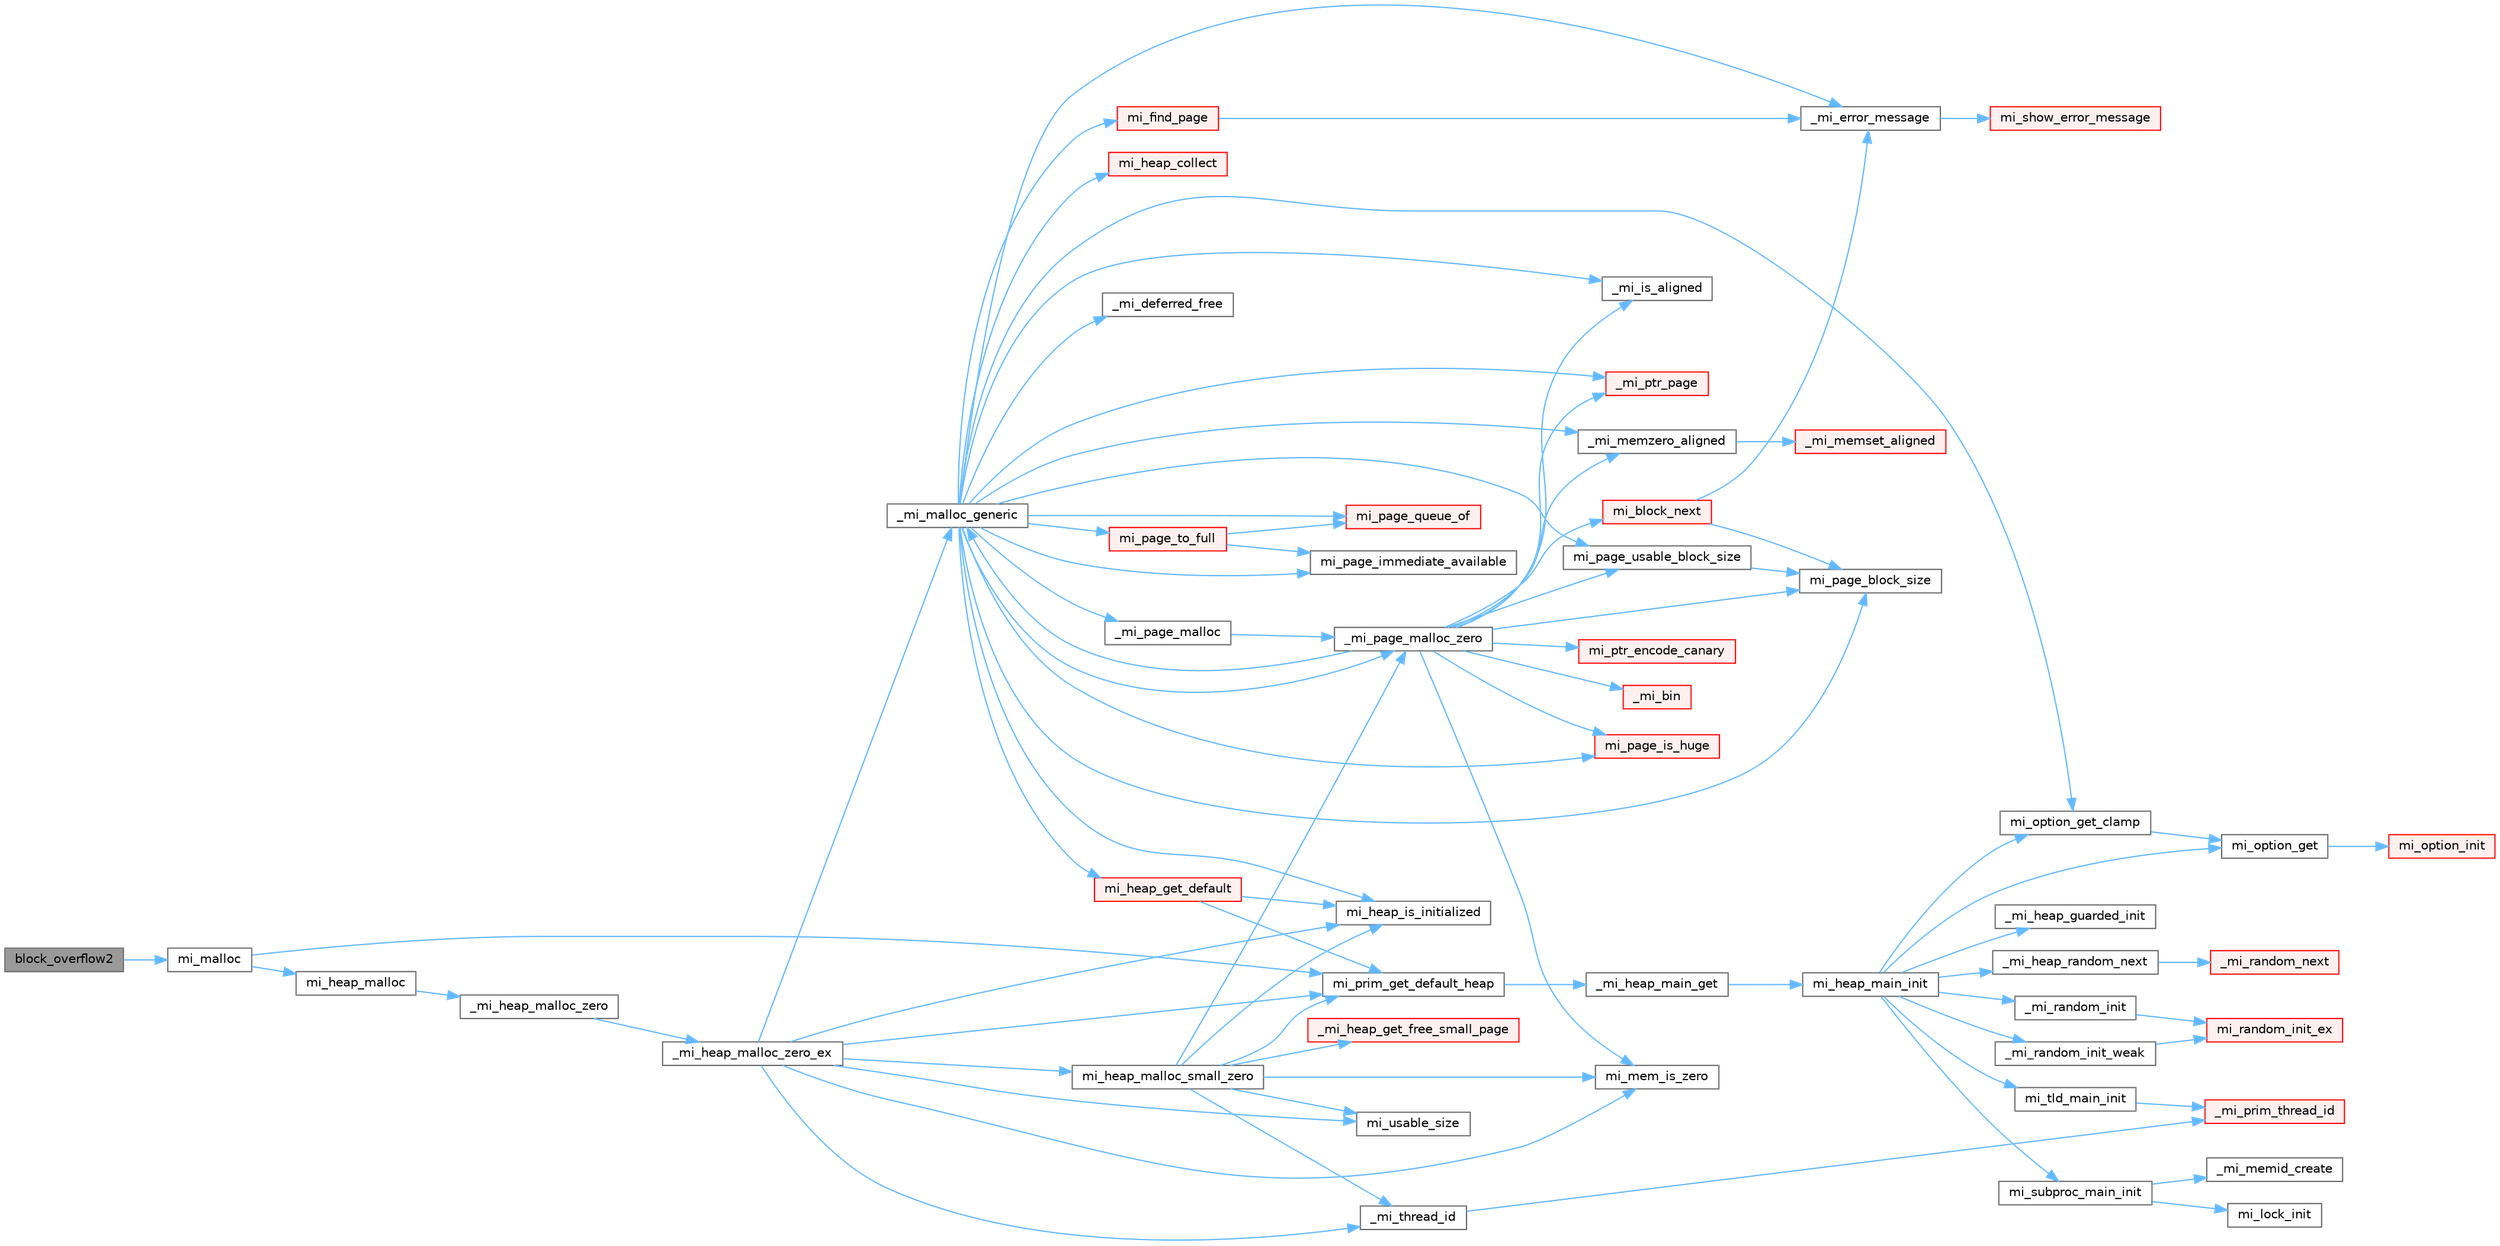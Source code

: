 digraph "block_overflow2"
{
 // LATEX_PDF_SIZE
  bgcolor="transparent";
  edge [fontname=Helvetica,fontsize=10,labelfontname=Helvetica,labelfontsize=10];
  node [fontname=Helvetica,fontsize=10,shape=box,height=0.2,width=0.4];
  rankdir="LR";
  Node1 [id="Node000001",label="block_overflow2",height=0.2,width=0.4,color="gray40", fillcolor="grey60", style="filled", fontcolor="black",tooltip=" "];
  Node1 -> Node2 [id="edge79_Node000001_Node000002",color="steelblue1",style="solid",tooltip=" "];
  Node2 [id="Node000002",label="mi_malloc",height=0.2,width=0.4,color="grey40", fillcolor="white", style="filled",URL="$group__malloc.html#gae1dd97b542420c87ae085e822b1229e8",tooltip=" "];
  Node2 -> Node3 [id="edge80_Node000002_Node000003",color="steelblue1",style="solid",tooltip=" "];
  Node3 [id="Node000003",label="mi_heap_malloc",height=0.2,width=0.4,color="grey40", fillcolor="white", style="filled",URL="$group__heap.html#gab374e206c7034e0d899fb934e4f4a863",tooltip=" "];
  Node3 -> Node4 [id="edge81_Node000003_Node000004",color="steelblue1",style="solid",tooltip=" "];
  Node4 [id="Node000004",label="_mi_heap_malloc_zero",height=0.2,width=0.4,color="grey40", fillcolor="white", style="filled",URL="$alloc_8c.html#a4f6dd9bc8d4e47e98566ee77883d703e",tooltip=" "];
  Node4 -> Node5 [id="edge82_Node000004_Node000005",color="steelblue1",style="solid",tooltip=" "];
  Node5 [id="Node000005",label="_mi_heap_malloc_zero_ex",height=0.2,width=0.4,color="grey40", fillcolor="white", style="filled",URL="$alloc_8c.html#a834d11c48c89145e6844b786afa5b7f1",tooltip=" "];
  Node5 -> Node6 [id="edge83_Node000005_Node000006",color="steelblue1",style="solid",tooltip=" "];
  Node6 [id="Node000006",label="_mi_malloc_generic",height=0.2,width=0.4,color="grey40", fillcolor="white", style="filled",URL="$page_8c.html#adcb79462f17b2e37218412f941269aa7",tooltip=" "];
  Node6 -> Node7 [id="edge84_Node000006_Node000007",color="steelblue1",style="solid",tooltip=" "];
  Node7 [id="Node000007",label="_mi_deferred_free",height=0.2,width=0.4,color="grey40", fillcolor="white", style="filled",URL="$_e_a_s_t_l_2packages_2mimalloc_2include_2mimalloc_2internal_8h.html#aede81c520000cbb08ad669e096c94d51",tooltip=" "];
  Node6 -> Node8 [id="edge85_Node000006_Node000008",color="steelblue1",style="solid",tooltip=" "];
  Node8 [id="Node000008",label="_mi_error_message",height=0.2,width=0.4,color="grey40", fillcolor="white", style="filled",URL="$options_8c.html#a2bebc073bcaac71658e57bb260c2e426",tooltip=" "];
  Node8 -> Node9 [id="edge86_Node000008_Node000009",color="steelblue1",style="solid",tooltip=" "];
  Node9 [id="Node000009",label="mi_show_error_message",height=0.2,width=0.4,color="red", fillcolor="#FFF0F0", style="filled",URL="$options_8c.html#a025f32c63014753e87fd7a579d2bb8aa",tooltip=" "];
  Node6 -> Node45 [id="edge87_Node000006_Node000045",color="steelblue1",style="solid",tooltip=" "];
  Node45 [id="Node000045",label="_mi_is_aligned",height=0.2,width=0.4,color="grey40", fillcolor="white", style="filled",URL="$_e_a_s_t_l_2packages_2mimalloc_2include_2mimalloc_2internal_8h.html#ad446ae4d82cbdbd78dfbe46fa2330555",tooltip=" "];
  Node6 -> Node46 [id="edge88_Node000006_Node000046",color="steelblue1",style="solid",tooltip=" "];
  Node46 [id="Node000046",label="_mi_memzero_aligned",height=0.2,width=0.4,color="grey40", fillcolor="white", style="filled",URL="$_e_a_s_t_l_2packages_2mimalloc_2include_2mimalloc_2internal_8h.html#aa1d3beee9d492fc175ac2584e50fd8ea",tooltip=" "];
  Node46 -> Node47 [id="edge89_Node000046_Node000047",color="steelblue1",style="solid",tooltip=" "];
  Node47 [id="Node000047",label="_mi_memset_aligned",height=0.2,width=0.4,color="red", fillcolor="#FFF0F0", style="filled",URL="$_e_a_s_t_l_2packages_2mimalloc_2include_2mimalloc_2internal_8h.html#a770dbf90c89e7e7761f2f99c0fc28115",tooltip=" "];
  Node6 -> Node49 [id="edge90_Node000006_Node000049",color="steelblue1",style="solid",tooltip=" "];
  Node49 [id="Node000049",label="_mi_page_malloc",height=0.2,width=0.4,color="grey40", fillcolor="white", style="filled",URL="$alloc_8c.html#a97c32575c2b27f4dc75af2429c45819d",tooltip=" "];
  Node49 -> Node50 [id="edge91_Node000049_Node000050",color="steelblue1",style="solid",tooltip=" "];
  Node50 [id="Node000050",label="_mi_page_malloc_zero",height=0.2,width=0.4,color="grey40", fillcolor="white", style="filled",URL="$alloc_8c.html#afd278f60e743bee5d9df559422f3455b",tooltip=" "];
  Node50 -> Node51 [id="edge92_Node000050_Node000051",color="steelblue1",style="solid",tooltip=" "];
  Node51 [id="Node000051",label="_mi_bin",height=0.2,width=0.4,color="red", fillcolor="#FFF0F0", style="filled",URL="$page-queue_8c.html#a0d92abe27db4a21968468b2fe73473d6",tooltip=" "];
  Node50 -> Node45 [id="edge93_Node000050_Node000045",color="steelblue1",style="solid",tooltip=" "];
  Node50 -> Node6 [id="edge94_Node000050_Node000006",color="steelblue1",style="solid",tooltip=" "];
  Node50 -> Node46 [id="edge95_Node000050_Node000046",color="steelblue1",style="solid",tooltip=" "];
  Node50 -> Node57 [id="edge96_Node000050_Node000057",color="steelblue1",style="solid",tooltip=" "];
  Node57 [id="Node000057",label="_mi_ptr_page",height=0.2,width=0.4,color="red", fillcolor="#FFF0F0", style="filled",URL="$_e_a_s_t_l_2packages_2mimalloc_2include_2mimalloc_2internal_8h.html#acd84a462a2045538d19ecc56e6cc29f6",tooltip=" "];
  Node50 -> Node64 [id="edge97_Node000050_Node000064",color="steelblue1",style="solid",tooltip=" "];
  Node64 [id="Node000064",label="mi_block_next",height=0.2,width=0.4,color="red", fillcolor="#FFF0F0", style="filled",URL="$_e_a_s_t_l_2packages_2mimalloc_2include_2mimalloc_2internal_8h.html#aaa5daf3a8b3db89666b6861cbb1e2f96",tooltip=" "];
  Node64 -> Node8 [id="edge98_Node000064_Node000008",color="steelblue1",style="solid",tooltip=" "];
  Node64 -> Node72 [id="edge99_Node000064_Node000072",color="steelblue1",style="solid",tooltip=" "];
  Node72 [id="Node000072",label="mi_page_block_size",height=0.2,width=0.4,color="grey40", fillcolor="white", style="filled",URL="$_e_a_s_t_l_2packages_2mimalloc_2include_2mimalloc_2internal_8h.html#a6134893990c1f09da2b40092ceecc780",tooltip=" "];
  Node50 -> Node74 [id="edge100_Node000050_Node000074",color="steelblue1",style="solid",tooltip=" "];
  Node74 [id="Node000074",label="mi_mem_is_zero",height=0.2,width=0.4,color="grey40", fillcolor="white", style="filled",URL="$_e_a_s_t_l_2packages_2mimalloc_2include_2mimalloc_2internal_8h.html#a8391ae55dd6885bd38593f740fd349a4",tooltip=" "];
  Node50 -> Node72 [id="edge101_Node000050_Node000072",color="steelblue1",style="solid",tooltip=" "];
  Node50 -> Node75 [id="edge102_Node000050_Node000075",color="steelblue1",style="solid",tooltip=" "];
  Node75 [id="Node000075",label="mi_page_is_huge",height=0.2,width=0.4,color="red", fillcolor="#FFF0F0", style="filled",URL="$_e_a_s_t_l_2packages_2mimalloc_2include_2mimalloc_2internal_8h.html#aebe1b18846bd3fc16de5b52cd2250bec",tooltip=" "];
  Node50 -> Node78 [id="edge103_Node000050_Node000078",color="steelblue1",style="solid",tooltip=" "];
  Node78 [id="Node000078",label="mi_page_usable_block_size",height=0.2,width=0.4,color="grey40", fillcolor="white", style="filled",URL="$_e_a_s_t_l_2packages_2mimalloc_2include_2mimalloc_2internal_8h.html#a432abca03d059a7d40d8d39617afc8f7",tooltip=" "];
  Node78 -> Node72 [id="edge104_Node000078_Node000072",color="steelblue1",style="solid",tooltip=" "];
  Node50 -> Node79 [id="edge105_Node000050_Node000079",color="steelblue1",style="solid",tooltip=" "];
  Node79 [id="Node000079",label="mi_ptr_encode_canary",height=0.2,width=0.4,color="red", fillcolor="#FFF0F0", style="filled",URL="$_e_a_s_t_l_2packages_2mimalloc_2include_2mimalloc_2internal_8h.html#afc7cd0f28b20eddef19b40acd724a1cf",tooltip=" "];
  Node6 -> Node50 [id="edge106_Node000006_Node000050",color="steelblue1",style="solid",tooltip=" "];
  Node6 -> Node57 [id="edge107_Node000006_Node000057",color="steelblue1",style="solid",tooltip=" "];
  Node6 -> Node82 [id="edge108_Node000006_Node000082",color="steelblue1",style="solid",tooltip=" "];
  Node82 [id="Node000082",label="mi_find_page",height=0.2,width=0.4,color="red", fillcolor="#FFF0F0", style="filled",URL="$page_8c.html#aeaa06e36da1cb82dbf0f99e7742ecff8",tooltip=" "];
  Node82 -> Node8 [id="edge109_Node000082_Node000008",color="steelblue1",style="solid",tooltip=" "];
  Node6 -> Node394 [id="edge110_Node000006_Node000394",color="steelblue1",style="solid",tooltip=" "];
  Node394 [id="Node000394",label="mi_heap_collect",height=0.2,width=0.4,color="red", fillcolor="#FFF0F0", style="filled",URL="$group__heap.html#ga7922f7495cde30b1984d0e6072419298",tooltip="Release outstanding resources in a specific heap."];
  Node6 -> Node406 [id="edge111_Node000006_Node000406",color="steelblue1",style="solid",tooltip=" "];
  Node406 [id="Node000406",label="mi_heap_get_default",height=0.2,width=0.4,color="red", fillcolor="#FFF0F0", style="filled",URL="$group__heap.html#ga14c667a6e2c5d28762d8cb7d4e057909",tooltip=" "];
  Node406 -> Node396 [id="edge112_Node000406_Node000396",color="steelblue1",style="solid",tooltip=" "];
  Node396 [id="Node000396",label="mi_heap_is_initialized",height=0.2,width=0.4,color="grey40", fillcolor="white", style="filled",URL="$_e_a_s_t_l_2packages_2mimalloc_2include_2mimalloc_2internal_8h.html#a320c7d8a15c57974d3b105558a2a55e6",tooltip=" "];
  Node406 -> Node309 [id="edge113_Node000406_Node000309",color="steelblue1",style="solid",tooltip=" "];
  Node309 [id="Node000309",label="mi_prim_get_default_heap",height=0.2,width=0.4,color="grey40", fillcolor="white", style="filled",URL="$prim_8h.html#a986e62564728229db3ccecbd6e97fd98",tooltip=" "];
  Node309 -> Node310 [id="edge114_Node000309_Node000310",color="steelblue1",style="solid",tooltip=" "];
  Node310 [id="Node000310",label="_mi_heap_main_get",height=0.2,width=0.4,color="grey40", fillcolor="white", style="filled",URL="$_e_a_s_t_l_2packages_2mimalloc_2src_2init_8c.html#a1feeb4148fb048caf23361152895a55c",tooltip=" "];
  Node310 -> Node311 [id="edge115_Node000310_Node000311",color="steelblue1",style="solid",tooltip=" "];
  Node311 [id="Node000311",label="mi_heap_main_init",height=0.2,width=0.4,color="grey40", fillcolor="white", style="filled",URL="$_e_a_s_t_l_2packages_2mimalloc_2src_2init_8c.html#a5d8b12ae7942ecf3eb4e8ffd313a263a",tooltip=" "];
  Node311 -> Node312 [id="edge116_Node000311_Node000312",color="steelblue1",style="solid",tooltip=" "];
  Node312 [id="Node000312",label="_mi_heap_guarded_init",height=0.2,width=0.4,color="grey40", fillcolor="white", style="filled",URL="$_e_a_s_t_l_2packages_2mimalloc_2src_2init_8c.html#a70e3672a1e08dcb5e7e311d403693394",tooltip=" "];
  Node311 -> Node84 [id="edge117_Node000311_Node000084",color="steelblue1",style="solid",tooltip=" "];
  Node84 [id="Node000084",label="_mi_heap_random_next",height=0.2,width=0.4,color="grey40", fillcolor="white", style="filled",URL="$heap_8c.html#a68ddb5f2c595ea9d4e8d450342b4713c",tooltip=" "];
  Node84 -> Node85 [id="edge118_Node000084_Node000085",color="steelblue1",style="solid",tooltip=" "];
  Node85 [id="Node000085",label="_mi_random_next",height=0.2,width=0.4,color="red", fillcolor="#FFF0F0", style="filled",URL="$random_8c.html#ae7c0ab020aad85edd43240680cc4f76e",tooltip=" "];
  Node311 -> Node313 [id="edge119_Node000311_Node000313",color="steelblue1",style="solid",tooltip=" "];
  Node313 [id="Node000313",label="_mi_random_init",height=0.2,width=0.4,color="grey40", fillcolor="white", style="filled",URL="$random_8c.html#aca9dc8a900f1b727e326063778b2eee1",tooltip=" "];
  Node313 -> Node314 [id="edge120_Node000313_Node000314",color="steelblue1",style="solid",tooltip=" "];
  Node314 [id="Node000314",label="mi_random_init_ex",height=0.2,width=0.4,color="red", fillcolor="#FFF0F0", style="filled",URL="$random_8c.html#ab23662b29a587205a8f597fa5a2e1de6",tooltip=" "];
  Node311 -> Node322 [id="edge121_Node000311_Node000322",color="steelblue1",style="solid",tooltip=" "];
  Node322 [id="Node000322",label="_mi_random_init_weak",height=0.2,width=0.4,color="grey40", fillcolor="white", style="filled",URL="$random_8c.html#a6bfdbdbf180aa56ff5697e0f2e3ca49a",tooltip=" "];
  Node322 -> Node314 [id="edge122_Node000322_Node000314",color="steelblue1",style="solid",tooltip=" "];
  Node311 -> Node11 [id="edge123_Node000311_Node000011",color="steelblue1",style="solid",tooltip=" "];
  Node11 [id="Node000011",label="mi_option_get",height=0.2,width=0.4,color="grey40", fillcolor="white", style="filled",URL="$group__options.html#ga7e8af195cc81d3fa64ccf2662caa565a",tooltip=" "];
  Node11 -> Node12 [id="edge124_Node000011_Node000012",color="steelblue1",style="solid",tooltip=" "];
  Node12 [id="Node000012",label="mi_option_init",height=0.2,width=0.4,color="red", fillcolor="#FFF0F0", style="filled",URL="$options_8c.html#a61970c5b942f29a5dea8a39742421cfe",tooltip=" "];
  Node311 -> Node247 [id="edge125_Node000311_Node000247",color="steelblue1",style="solid",tooltip=" "];
  Node247 [id="Node000247",label="mi_option_get_clamp",height=0.2,width=0.4,color="grey40", fillcolor="white", style="filled",URL="$group__options.html#ga96ad9c406338bd314cfe878cfc9bf723",tooltip=" "];
  Node247 -> Node11 [id="edge126_Node000247_Node000011",color="steelblue1",style="solid",tooltip=" "];
  Node311 -> Node323 [id="edge127_Node000311_Node000323",color="steelblue1",style="solid",tooltip=" "];
  Node323 [id="Node000323",label="mi_subproc_main_init",height=0.2,width=0.4,color="grey40", fillcolor="white", style="filled",URL="$_e_a_s_t_l_2packages_2mimalloc_2src_2init_8c.html#a51b6f4fa5d8cbde3881bf41e2a9d7a73",tooltip=" "];
  Node323 -> Node228 [id="edge128_Node000323_Node000228",color="steelblue1",style="solid",tooltip=" "];
  Node228 [id="Node000228",label="_mi_memid_create",height=0.2,width=0.4,color="grey40", fillcolor="white", style="filled",URL="$_e_a_s_t_l_2packages_2mimalloc_2include_2mimalloc_2internal_8h.html#a666352100ead3b22c4cd8ac803b1b1f8",tooltip=" "];
  Node323 -> Node324 [id="edge129_Node000323_Node000324",color="steelblue1",style="solid",tooltip=" "];
  Node324 [id="Node000324",label="mi_lock_init",height=0.2,width=0.4,color="grey40", fillcolor="white", style="filled",URL="$_e_a_s_t_l_2packages_2mimalloc_2include_2mimalloc_2atomic_8h.html#a0aad6b1ce67a3a8f2c712d86cadc125e",tooltip=" "];
  Node311 -> Node325 [id="edge130_Node000311_Node000325",color="steelblue1",style="solid",tooltip=" "];
  Node325 [id="Node000325",label="mi_tld_main_init",height=0.2,width=0.4,color="grey40", fillcolor="white", style="filled",URL="$_e_a_s_t_l_2packages_2mimalloc_2src_2init_8c.html#a5b314759773d0dc745240cdf90e7f1b0",tooltip=" "];
  Node325 -> Node27 [id="edge131_Node000325_Node000027",color="steelblue1",style="solid",tooltip=" "];
  Node27 [id="Node000027",label="_mi_prim_thread_id",height=0.2,width=0.4,color="red", fillcolor="#FFF0F0", style="filled",URL="$prim_8h.html#a3875c92cbb791d0a7c69bc1fd2df6804",tooltip=" "];
  Node6 -> Node396 [id="edge132_Node000006_Node000396",color="steelblue1",style="solid",tooltip=" "];
  Node6 -> Node247 [id="edge133_Node000006_Node000247",color="steelblue1",style="solid",tooltip=" "];
  Node6 -> Node72 [id="edge134_Node000006_Node000072",color="steelblue1",style="solid",tooltip=" "];
  Node6 -> Node109 [id="edge135_Node000006_Node000109",color="steelblue1",style="solid",tooltip=" "];
  Node109 [id="Node000109",label="mi_page_immediate_available",height=0.2,width=0.4,color="grey40", fillcolor="white", style="filled",URL="$_e_a_s_t_l_2packages_2mimalloc_2include_2mimalloc_2internal_8h.html#a87596f606325115ec4f43046dfd3d64a",tooltip=" "];
  Node6 -> Node75 [id="edge136_Node000006_Node000075",color="steelblue1",style="solid",tooltip=" "];
  Node6 -> Node268 [id="edge137_Node000006_Node000268",color="steelblue1",style="solid",tooltip=" "];
  Node268 [id="Node000268",label="mi_page_queue_of",height=0.2,width=0.4,color="red", fillcolor="#FFF0F0", style="filled",URL="$page-queue_8c.html#a59942bb22e34833289b85a5c70d81f97",tooltip=" "];
  Node6 -> Node386 [id="edge138_Node000006_Node000386",color="steelblue1",style="solid",tooltip=" "];
  Node386 [id="Node000386",label="mi_page_to_full",height=0.2,width=0.4,color="red", fillcolor="#FFF0F0", style="filled",URL="$page_8c.html#afb25978212749e522404ee1f2dd1a6d4",tooltip=" "];
  Node386 -> Node109 [id="edge139_Node000386_Node000109",color="steelblue1",style="solid",tooltip=" "];
  Node386 -> Node268 [id="edge140_Node000386_Node000268",color="steelblue1",style="solid",tooltip=" "];
  Node6 -> Node78 [id="edge141_Node000006_Node000078",color="steelblue1",style="solid",tooltip=" "];
  Node5 -> Node26 [id="edge142_Node000005_Node000026",color="steelblue1",style="solid",tooltip=" "];
  Node26 [id="Node000026",label="_mi_thread_id",height=0.2,width=0.4,color="grey40", fillcolor="white", style="filled",URL="$_e_a_s_t_l_2packages_2mimalloc_2src_2init_8c.html#a43068a36d7dea6ccf1e3558a27e22993",tooltip=" "];
  Node26 -> Node27 [id="edge143_Node000026_Node000027",color="steelblue1",style="solid",tooltip=" "];
  Node5 -> Node396 [id="edge144_Node000005_Node000396",color="steelblue1",style="solid",tooltip=" "];
  Node5 -> Node453 [id="edge145_Node000005_Node000453",color="steelblue1",style="solid",tooltip=" "];
  Node453 [id="Node000453",label="mi_heap_malloc_small_zero",height=0.2,width=0.4,color="grey40", fillcolor="white", style="filled",URL="$alloc_8c.html#aab0e350e54f352e66a6e8e161ac1cfbb",tooltip=" "];
  Node453 -> Node454 [id="edge146_Node000453_Node000454",color="steelblue1",style="solid",tooltip=" "];
  Node454 [id="Node000454",label="_mi_heap_get_free_small_page",height=0.2,width=0.4,color="red", fillcolor="#FFF0F0", style="filled",URL="$_e_a_s_t_l_2packages_2mimalloc_2include_2mimalloc_2internal_8h.html#a5ab9d8fb17d6213eb9789008e8d69ac1",tooltip=" "];
  Node453 -> Node50 [id="edge147_Node000453_Node000050",color="steelblue1",style="solid",tooltip=" "];
  Node453 -> Node26 [id="edge148_Node000453_Node000026",color="steelblue1",style="solid",tooltip=" "];
  Node453 -> Node396 [id="edge149_Node000453_Node000396",color="steelblue1",style="solid",tooltip=" "];
  Node453 -> Node74 [id="edge150_Node000453_Node000074",color="steelblue1",style="solid",tooltip=" "];
  Node453 -> Node309 [id="edge151_Node000453_Node000309",color="steelblue1",style="solid",tooltip=" "];
  Node453 -> Node455 [id="edge152_Node000453_Node000455",color="steelblue1",style="solid",tooltip=" "];
  Node455 [id="Node000455",label="mi_usable_size",height=0.2,width=0.4,color="grey40", fillcolor="white", style="filled",URL="$group__extended.html#ga089c859d9eddc5f9b4bd946cd53cebee",tooltip=" "];
  Node5 -> Node74 [id="edge153_Node000005_Node000074",color="steelblue1",style="solid",tooltip=" "];
  Node5 -> Node309 [id="edge154_Node000005_Node000309",color="steelblue1",style="solid",tooltip=" "];
  Node5 -> Node455 [id="edge155_Node000005_Node000455",color="steelblue1",style="solid",tooltip=" "];
  Node2 -> Node309 [id="edge156_Node000002_Node000309",color="steelblue1",style="solid",tooltip=" "];
}
